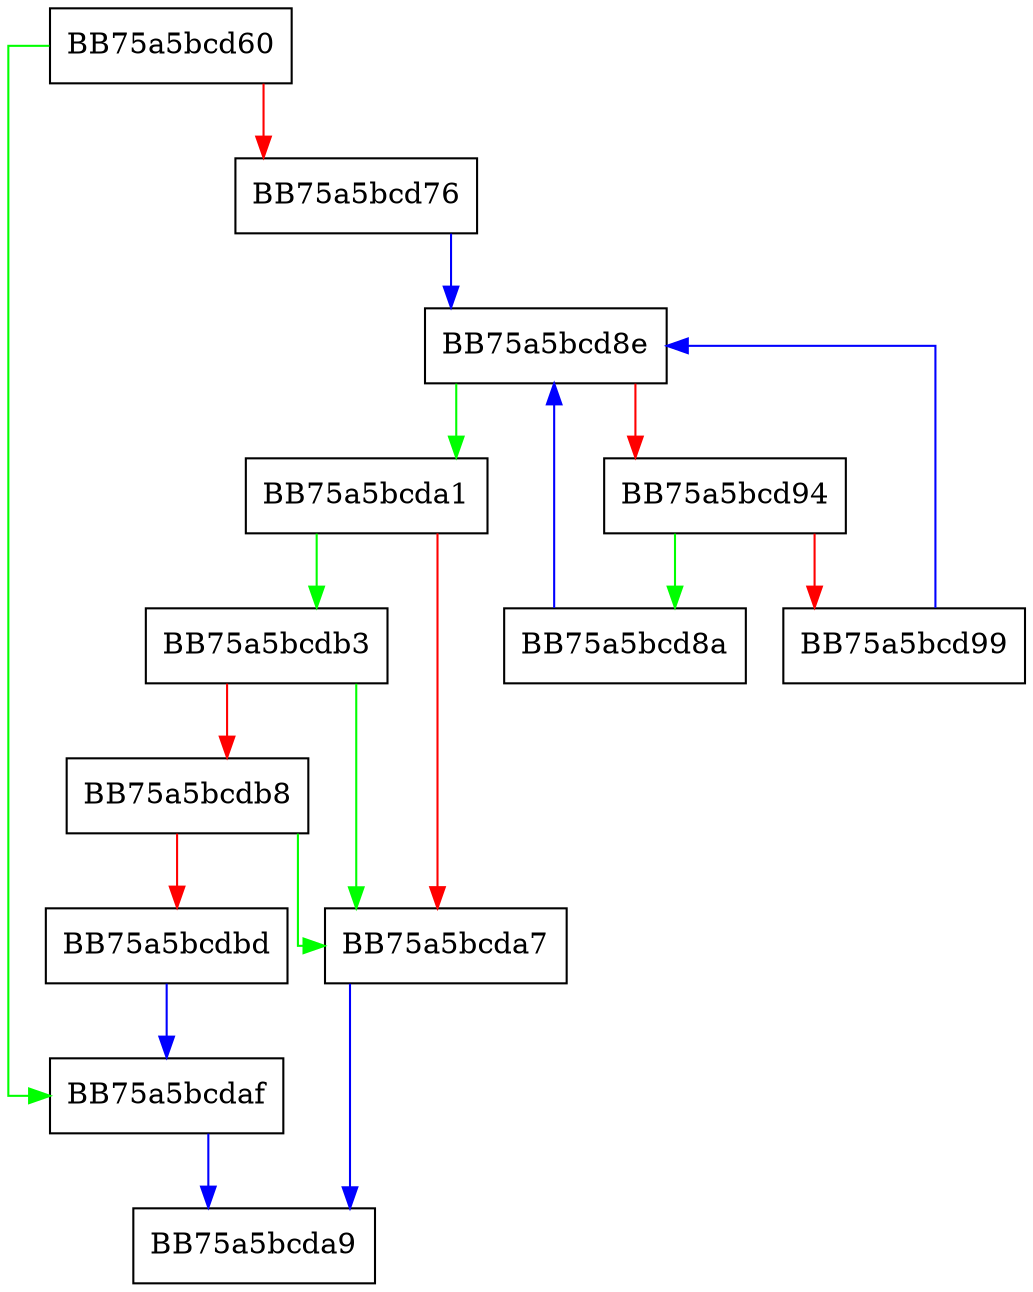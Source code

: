 digraph ShouldMatchResource {
  node [shape="box"];
  graph [splines=ortho];
  BB75a5bcd60 -> BB75a5bcdaf [color="green"];
  BB75a5bcd60 -> BB75a5bcd76 [color="red"];
  BB75a5bcd76 -> BB75a5bcd8e [color="blue"];
  BB75a5bcd8a -> BB75a5bcd8e [color="blue"];
  BB75a5bcd8e -> BB75a5bcda1 [color="green"];
  BB75a5bcd8e -> BB75a5bcd94 [color="red"];
  BB75a5bcd94 -> BB75a5bcd8a [color="green"];
  BB75a5bcd94 -> BB75a5bcd99 [color="red"];
  BB75a5bcd99 -> BB75a5bcd8e [color="blue"];
  BB75a5bcda1 -> BB75a5bcdb3 [color="green"];
  BB75a5bcda1 -> BB75a5bcda7 [color="red"];
  BB75a5bcda7 -> BB75a5bcda9 [color="blue"];
  BB75a5bcdaf -> BB75a5bcda9 [color="blue"];
  BB75a5bcdb3 -> BB75a5bcda7 [color="green"];
  BB75a5bcdb3 -> BB75a5bcdb8 [color="red"];
  BB75a5bcdb8 -> BB75a5bcda7 [color="green"];
  BB75a5bcdb8 -> BB75a5bcdbd [color="red"];
  BB75a5bcdbd -> BB75a5bcdaf [color="blue"];
}